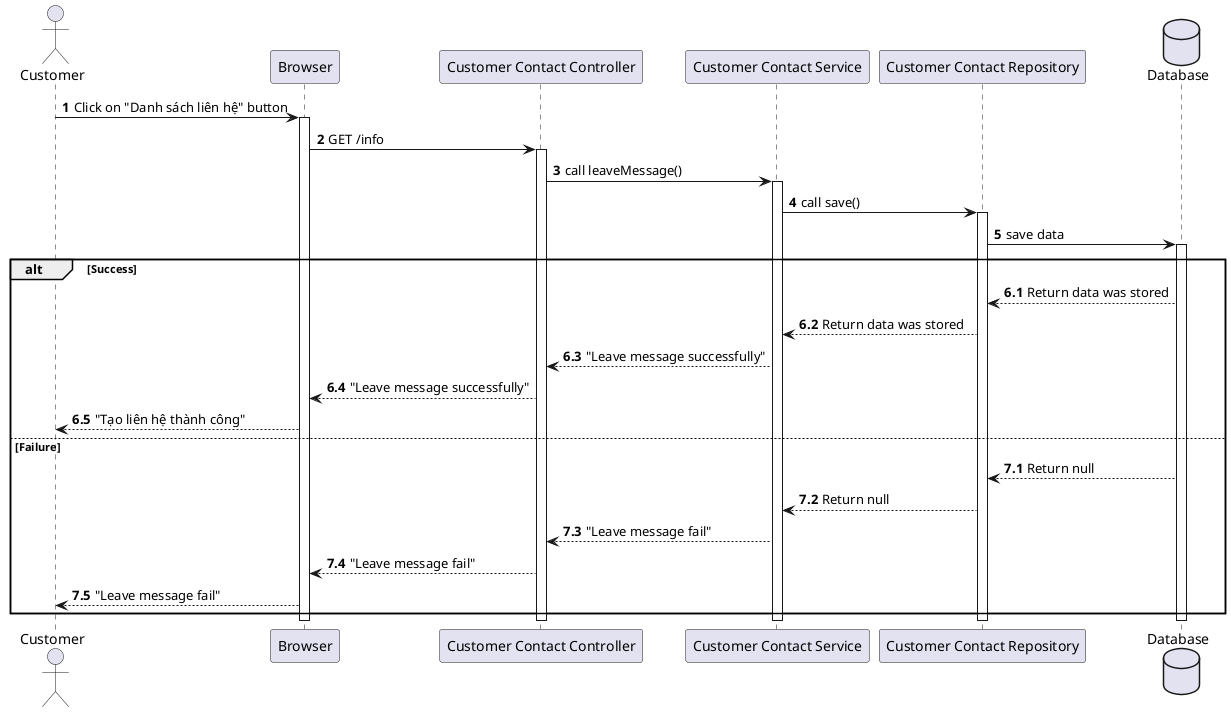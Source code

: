 @startuml

actor Customer as A
participant "Browser" as B
participant "Customer Contact Controller" as C
participant "Customer Contact Service" as D
participant "Customer Contact Repository" as E
database "Database" as F

autonumber 1
A -> B: Click on "Danh sách liên hệ" button
activate B
B -> C: GET /info
activate C
C -> D: call leaveMessage()
activate D
D -> E: call save()
activate E
E -> F: save data
activate F

alt Success
autonumber 6.1
    F --> E: Return data was stored
    E --> D: Return data was stored
    D --> C: "Leave message successfully"
    C --> B: "Leave message successfully"
    B --> A: "Tạo liên hệ thành công"
autonumber 7.1
else Failure
    F --> E: Return null
    E --> D: Return null
    D --> C: "Leave message fail"
    C --> B: "Leave message fail"
    B --> A: "Leave message fail"
end
deactivate F
deactivate E
deactivate D
deactivate C
deactivate B

@enduml